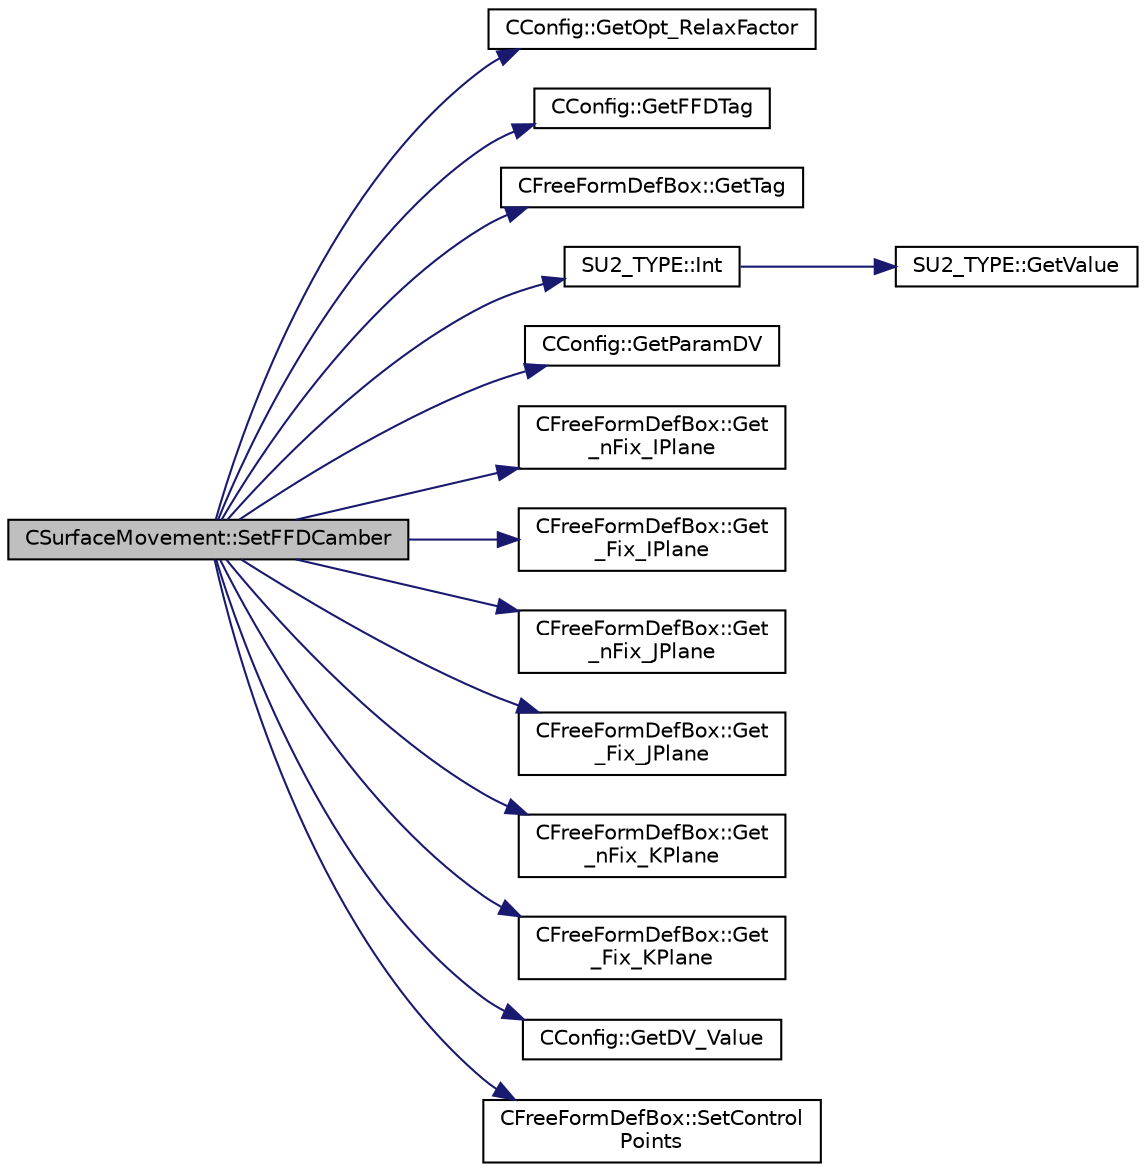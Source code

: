 digraph "CSurfaceMovement::SetFFDCamber"
{
  edge [fontname="Helvetica",fontsize="10",labelfontname="Helvetica",labelfontsize="10"];
  node [fontname="Helvetica",fontsize="10",shape=record];
  rankdir="LR";
  Node467 [label="CSurfaceMovement::SetFFDCamber",height=0.2,width=0.4,color="black", fillcolor="grey75", style="filled", fontcolor="black"];
  Node467 -> Node468 [color="midnightblue",fontsize="10",style="solid",fontname="Helvetica"];
  Node468 [label="CConfig::GetOpt_RelaxFactor",height=0.2,width=0.4,color="black", fillcolor="white", style="filled",URL="$class_c_config.html#affef7bc6016955cb0cf49b3f774bc45a",tooltip="Get the scale factor for the line search. "];
  Node467 -> Node469 [color="midnightblue",fontsize="10",style="solid",fontname="Helvetica"];
  Node469 [label="CConfig::GetFFDTag",height=0.2,width=0.4,color="black", fillcolor="white", style="filled",URL="$class_c_config.html#aac151bc1508af471b8bd6cf67c82bff1",tooltip="Get the FFD Tag of a particular design variable. "];
  Node467 -> Node470 [color="midnightblue",fontsize="10",style="solid",fontname="Helvetica"];
  Node470 [label="CFreeFormDefBox::GetTag",height=0.2,width=0.4,color="black", fillcolor="white", style="filled",URL="$class_c_free_form_def_box.html#a39f3ec89ecaa4c20ca0bf115153f1fb5",tooltip="Get the tag that identify a FFDBox. "];
  Node467 -> Node471 [color="midnightblue",fontsize="10",style="solid",fontname="Helvetica"];
  Node471 [label="SU2_TYPE::Int",height=0.2,width=0.4,color="black", fillcolor="white", style="filled",URL="$namespace_s_u2___t_y_p_e.html#a6b48817766d8a6486caa2807a52f6bae",tooltip="Casts the primitive value to int (uses GetValue, already implemented for each type). "];
  Node471 -> Node472 [color="midnightblue",fontsize="10",style="solid",fontname="Helvetica"];
  Node472 [label="SU2_TYPE::GetValue",height=0.2,width=0.4,color="black", fillcolor="white", style="filled",URL="$namespace_s_u2___t_y_p_e.html#a0ed43473f5a450ce028d088427bf10cb",tooltip="Get the (primitive) value of the datatype (needs to be implemented for each new type). "];
  Node467 -> Node473 [color="midnightblue",fontsize="10",style="solid",fontname="Helvetica"];
  Node473 [label="CConfig::GetParamDV",height=0.2,width=0.4,color="black", fillcolor="white", style="filled",URL="$class_c_config.html#a55ab8fc511c17d4b07ef0b5eea793e61",tooltip="Get a parameter of the particular design variable. "];
  Node467 -> Node474 [color="midnightblue",fontsize="10",style="solid",fontname="Helvetica"];
  Node474 [label="CFreeFormDefBox::Get\l_nFix_IPlane",height=0.2,width=0.4,color="black", fillcolor="white", style="filled",URL="$class_c_free_form_def_box.html#a6b8ff65cc97f1dc3197f1bbf66f042a2",tooltip="Define the I planes to to fix in a FFD box. "];
  Node467 -> Node475 [color="midnightblue",fontsize="10",style="solid",fontname="Helvetica"];
  Node475 [label="CFreeFormDefBox::Get\l_Fix_IPlane",height=0.2,width=0.4,color="black", fillcolor="white", style="filled",URL="$class_c_free_form_def_box.html#a378f6cbeb8c62956a9bd9e3c8ba318f7",tooltip="Define the I planes to to fix in a FFD box. "];
  Node467 -> Node476 [color="midnightblue",fontsize="10",style="solid",fontname="Helvetica"];
  Node476 [label="CFreeFormDefBox::Get\l_nFix_JPlane",height=0.2,width=0.4,color="black", fillcolor="white", style="filled",URL="$class_c_free_form_def_box.html#a15483c5ccbe6bb2d8efd1db0ee47f291",tooltip="Define the I planes to to fix in a FFD box. "];
  Node467 -> Node477 [color="midnightblue",fontsize="10",style="solid",fontname="Helvetica"];
  Node477 [label="CFreeFormDefBox::Get\l_Fix_JPlane",height=0.2,width=0.4,color="black", fillcolor="white", style="filled",URL="$class_c_free_form_def_box.html#aaea48205eeab5e59fc82824a3272d3fe",tooltip="Define the I planes to to fix in a FFD box. "];
  Node467 -> Node478 [color="midnightblue",fontsize="10",style="solid",fontname="Helvetica"];
  Node478 [label="CFreeFormDefBox::Get\l_nFix_KPlane",height=0.2,width=0.4,color="black", fillcolor="white", style="filled",URL="$class_c_free_form_def_box.html#a5231193062a8d1bb9d486c4e6bb92812",tooltip="Define the I planes to to fix in a FFD box. "];
  Node467 -> Node479 [color="midnightblue",fontsize="10",style="solid",fontname="Helvetica"];
  Node479 [label="CFreeFormDefBox::Get\l_Fix_KPlane",height=0.2,width=0.4,color="black", fillcolor="white", style="filled",URL="$class_c_free_form_def_box.html#aca911efe2b1562e4cca8ad9e3798b75f",tooltip="Define the I planes to to fix in a FFD box. "];
  Node467 -> Node480 [color="midnightblue",fontsize="10",style="solid",fontname="Helvetica"];
  Node480 [label="CConfig::GetDV_Value",height=0.2,width=0.4,color="black", fillcolor="white", style="filled",URL="$class_c_config.html#ac50165b44d1c286c810585b89cd68f33",tooltip="Value of the design variable step, we use this value in design problems. "];
  Node467 -> Node481 [color="midnightblue",fontsize="10",style="solid",fontname="Helvetica"];
  Node481 [label="CFreeFormDefBox::SetControl\lPoints",height=0.2,width=0.4,color="black", fillcolor="white", style="filled",URL="$class_c_free_form_def_box.html#aed1fd6c02ebdf7d2124e6b509179e8ad",tooltip="Set the new value of the coordinates of the control points. "];
}
